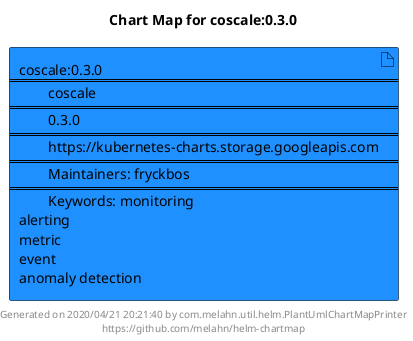 @startuml
skinparam linetype ortho
skinparam backgroundColor white
skinparam usecaseBorderColor black
skinparam usecaseArrowColor LightSlateGray
skinparam artifactBorderColor black
skinparam artifactArrowColor LightSlateGray

title Chart Map for coscale:0.3.0

'There is one referenced Helm Chart
artifact "coscale:0.3.0\n====\n\tcoscale\n====\n\t0.3.0\n====\n\thttps://kubernetes-charts.storage.googleapis.com\n====\n\tMaintainers: fryckbos\n====\n\tKeywords: monitoring\nalerting\nmetric\nevent\nanomaly detection" as coscale_0_3_0 #DodgerBlue

'There are 0 referenced Docker Images

'Chart Dependencies

center footer Generated on 2020/04/21 20:21:40 by com.melahn.util.helm.PlantUmlChartMapPrinter\nhttps://github.com/melahn/helm-chartmap
@enduml
